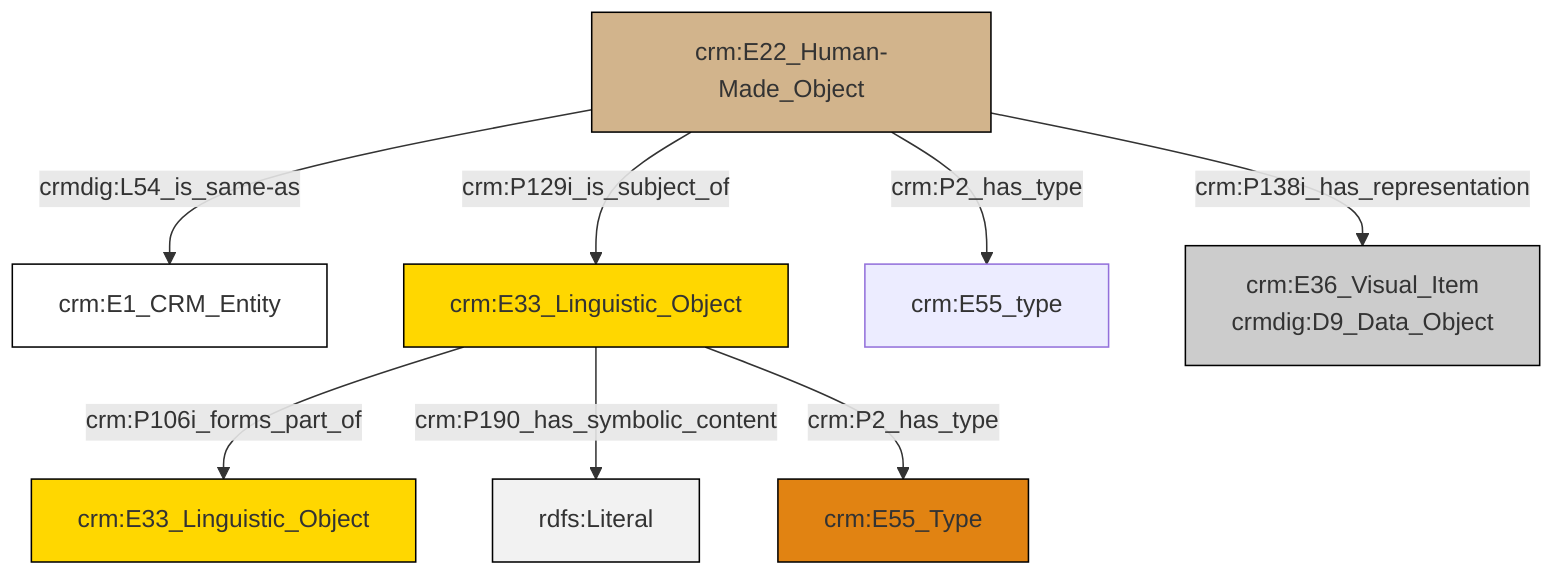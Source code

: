 graph TD
classDef Literal fill:#f2f2f2,stroke:#000000;
classDef CRM_Entity fill:#FFFFFF,stroke:#000000;
classDef Temporal_Entity fill:#00C9E6, stroke:#000000;
classDef Type fill:#E18312, stroke:#000000;
classDef Time-Span fill:#2C9C91, stroke:#000000;
classDef Appellation fill:#FFEB7F, stroke:#000000;
classDef Place fill:#008836, stroke:#000000;
classDef Persistent_Item fill:#B266B2, stroke:#000000;
classDef Conceptual_Object fill:#FFD700, stroke:#000000;
classDef Physical_Thing fill:#D2B48C, stroke:#000000;
classDef Actor fill:#f58aad, stroke:#000000;
classDef PC_Classes fill:#4ce600, stroke:#000000;
classDef Multi fill:#cccccc,stroke:#000000;

2["crm:E22_Human-Made_Object"]:::Physical_Thing -->|crmdig:L54_is_same-as| 0["crm:E1_CRM_Entity"]:::CRM_Entity
2["crm:E22_Human-Made_Object"]:::Physical_Thing -->|crm:P129i_is_subject_of| 3["crm:E33_Linguistic_Object"]:::Conceptual_Object
3["crm:E33_Linguistic_Object"]:::Conceptual_Object -->|crm:P106i_forms_part_of| 4["crm:E33_Linguistic_Object"]:::Conceptual_Object
2["crm:E22_Human-Made_Object"]:::Physical_Thing -->|crm:P138i_has_representation| 10["crm:E36_Visual_Item<br>crmdig:D9_Data_Object"]:::Multi
2["crm:E22_Human-Made_Object"]:::Physical_Thing -->|crm:P2_has_type| 8["crm:E55_type"]:::Default
3["crm:E33_Linguistic_Object"]:::Conceptual_Object -->|crm:P190_has_symbolic_content| 13[rdfs:Literal]:::Literal
3["crm:E33_Linguistic_Object"]:::Conceptual_Object -->|crm:P2_has_type| 6["crm:E55_Type"]:::Type